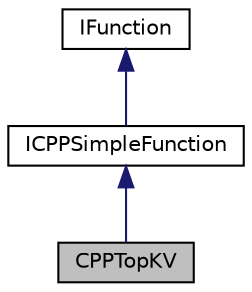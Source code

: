 digraph "CPPTopKV"
{
 // LATEX_PDF_SIZE
  edge [fontname="Helvetica",fontsize="10",labelfontname="Helvetica",labelfontsize="10"];
  node [fontname="Helvetica",fontsize="10",shape=record];
  Node1 [label="CPPTopKV",height=0.2,width=0.4,color="black", fillcolor="grey75", style="filled", fontcolor="black",tooltip="Basic function to run CPPTopKVKernel."];
  Node2 -> Node1 [dir="back",color="midnightblue",fontsize="10",style="solid",fontname="Helvetica"];
  Node2 [label="ICPPSimpleFunction",height=0.2,width=0.4,color="black", fillcolor="white", style="filled",URL="$classarm__compute_1_1_i_c_p_p_simple_function.xhtml",tooltip="Basic interface for functions which have a single CPP kernel."];
  Node3 -> Node2 [dir="back",color="midnightblue",fontsize="10",style="solid",fontname="Helvetica"];
  Node3 [label="IFunction",height=0.2,width=0.4,color="black", fillcolor="white", style="filled",URL="$classarm__compute_1_1_i_function.xhtml",tooltip="Base class for all functions."];
}
